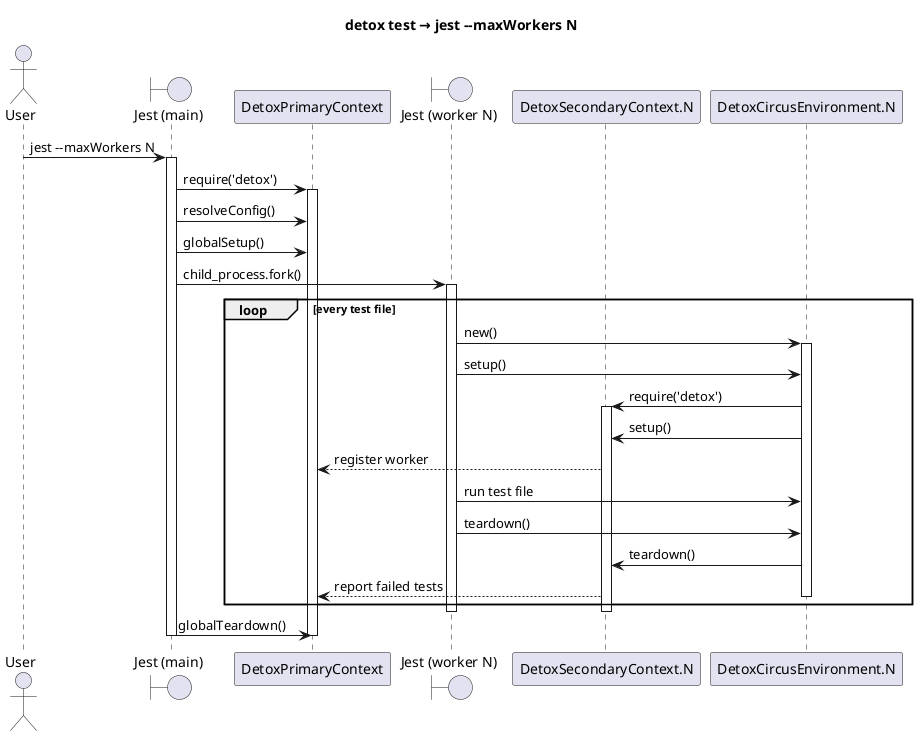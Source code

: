 @startuml

title "detox test → jest --maxWorkers N"

actor User
boundary "Jest (main)" as Jest0
participant "DetoxPrimaryContext" as Pri
boundary "Jest (worker N)" as JestN
participant "DetoxSecondaryContext.N" as Sec
participant "DetoxCircusEnvironment.N" as Env

User -> Jest0: jest --maxWorkers N
activate Jest0
Jest0 -> Pri: require('detox')
activate Pri
Jest0 -> Pri: resolveConfig()
Jest0 -> Pri: globalSetup()
Jest0 -> JestN: child_process.fork()
activate JestN
loop every test file
  JestN -> Env: new()
  activate Env
  JestN -> Env: setup()
  Env -> Sec: require('detox')
  activate Sec
  Env -> Sec: setup()
  Sec --> Pri: register worker
  JestN -> Env: run test file
  JestN -> Env: teardown()
  Env -> Sec: teardown()
  Sec --> Pri: report failed tests
  deactivate Env
end loop
deactivate Sec
deactivate JestN
Jest0 -> Pri: globalTeardown()
deactivate Pri
deactivate Jest0

@enduml
